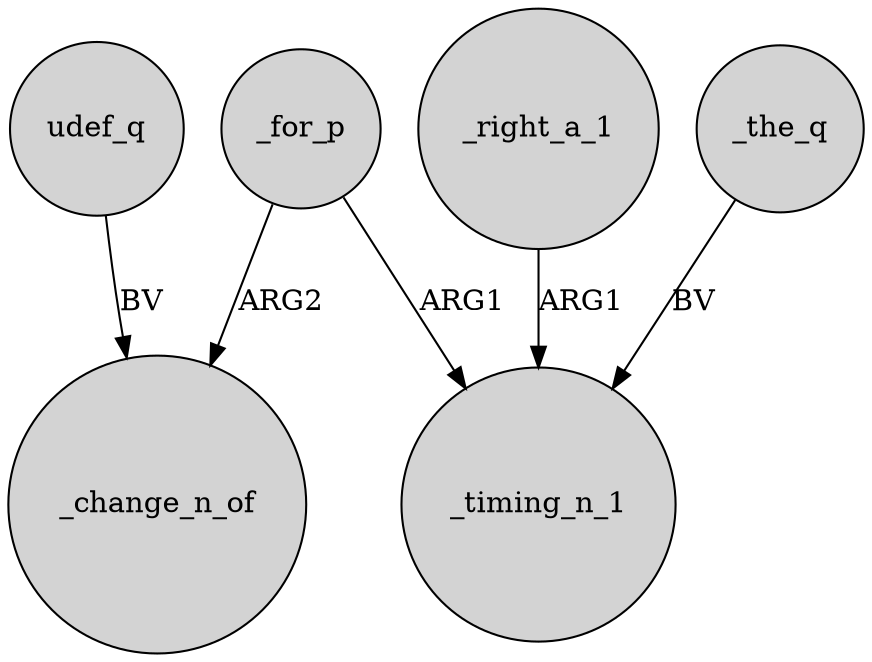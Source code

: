digraph {
	node [shape=circle style=filled]
	_for_p -> _change_n_of [label=ARG2]
	udef_q -> _change_n_of [label=BV]
	_the_q -> _timing_n_1 [label=BV]
	_right_a_1 -> _timing_n_1 [label=ARG1]
	_for_p -> _timing_n_1 [label=ARG1]
}
